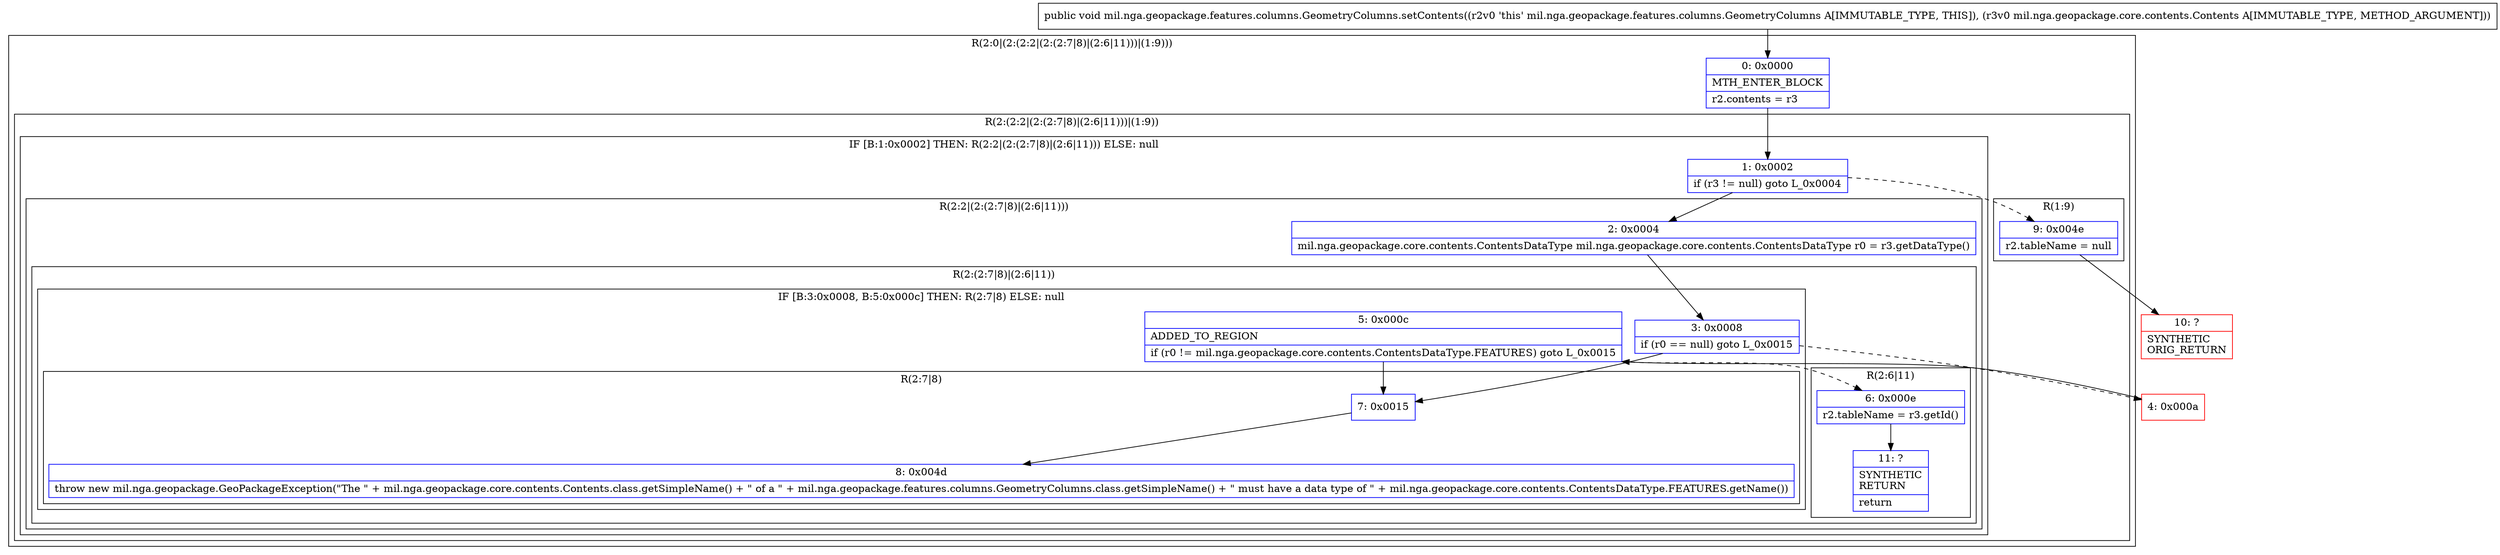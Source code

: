 digraph "CFG formil.nga.geopackage.features.columns.GeometryColumns.setContents(Lmil\/nga\/geopackage\/core\/contents\/Contents;)V" {
subgraph cluster_Region_319125102 {
label = "R(2:0|(2:(2:2|(2:(2:7|8)|(2:6|11)))|(1:9)))";
node [shape=record,color=blue];
Node_0 [shape=record,label="{0\:\ 0x0000|MTH_ENTER_BLOCK\l|r2.contents = r3\l}"];
subgraph cluster_Region_1340364199 {
label = "R(2:(2:2|(2:(2:7|8)|(2:6|11)))|(1:9))";
node [shape=record,color=blue];
subgraph cluster_IfRegion_770687718 {
label = "IF [B:1:0x0002] THEN: R(2:2|(2:(2:7|8)|(2:6|11))) ELSE: null";
node [shape=record,color=blue];
Node_1 [shape=record,label="{1\:\ 0x0002|if (r3 != null) goto L_0x0004\l}"];
subgraph cluster_Region_1672290938 {
label = "R(2:2|(2:(2:7|8)|(2:6|11)))";
node [shape=record,color=blue];
Node_2 [shape=record,label="{2\:\ 0x0004|mil.nga.geopackage.core.contents.ContentsDataType mil.nga.geopackage.core.contents.ContentsDataType r0 = r3.getDataType()\l}"];
subgraph cluster_Region_522097908 {
label = "R(2:(2:7|8)|(2:6|11))";
node [shape=record,color=blue];
subgraph cluster_IfRegion_816622101 {
label = "IF [B:3:0x0008, B:5:0x000c] THEN: R(2:7|8) ELSE: null";
node [shape=record,color=blue];
Node_3 [shape=record,label="{3\:\ 0x0008|if (r0 == null) goto L_0x0015\l}"];
Node_5 [shape=record,label="{5\:\ 0x000c|ADDED_TO_REGION\l|if (r0 != mil.nga.geopackage.core.contents.ContentsDataType.FEATURES) goto L_0x0015\l}"];
subgraph cluster_Region_655374207 {
label = "R(2:7|8)";
node [shape=record,color=blue];
Node_7 [shape=record,label="{7\:\ 0x0015}"];
Node_8 [shape=record,label="{8\:\ 0x004d|throw new mil.nga.geopackage.GeoPackageException(\"The \" + mil.nga.geopackage.core.contents.Contents.class.getSimpleName() + \" of a \" + mil.nga.geopackage.features.columns.GeometryColumns.class.getSimpleName() + \" must have a data type of \" + mil.nga.geopackage.core.contents.ContentsDataType.FEATURES.getName())\l}"];
}
}
subgraph cluster_Region_1244927831 {
label = "R(2:6|11)";
node [shape=record,color=blue];
Node_6 [shape=record,label="{6\:\ 0x000e|r2.tableName = r3.getId()\l}"];
Node_11 [shape=record,label="{11\:\ ?|SYNTHETIC\lRETURN\l|return\l}"];
}
}
}
}
subgraph cluster_Region_421467141 {
label = "R(1:9)";
node [shape=record,color=blue];
Node_9 [shape=record,label="{9\:\ 0x004e|r2.tableName = null\l}"];
}
}
}
Node_4 [shape=record,color=red,label="{4\:\ 0x000a}"];
Node_10 [shape=record,color=red,label="{10\:\ ?|SYNTHETIC\lORIG_RETURN\l}"];
MethodNode[shape=record,label="{public void mil.nga.geopackage.features.columns.GeometryColumns.setContents((r2v0 'this' mil.nga.geopackage.features.columns.GeometryColumns A[IMMUTABLE_TYPE, THIS]), (r3v0 mil.nga.geopackage.core.contents.Contents A[IMMUTABLE_TYPE, METHOD_ARGUMENT])) }"];
MethodNode -> Node_0;
Node_0 -> Node_1;
Node_1 -> Node_2;
Node_1 -> Node_9[style=dashed];
Node_2 -> Node_3;
Node_3 -> Node_4[style=dashed];
Node_3 -> Node_7;
Node_5 -> Node_6[style=dashed];
Node_5 -> Node_7;
Node_7 -> Node_8;
Node_6 -> Node_11;
Node_9 -> Node_10;
Node_4 -> Node_5;
}

